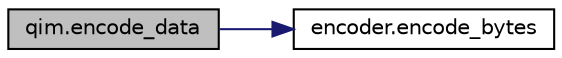 digraph "qim.encode_data"
{
 // INTERACTIVE_SVG=YES
 // LATEX_PDF_SIZE
  edge [fontname="Helvetica",fontsize="10",labelfontname="Helvetica",labelfontsize="10"];
  node [fontname="Helvetica",fontsize="10",shape=record];
  rankdir="LR";
  Node1 [label="qim.encode_data",height=0.2,width=0.4,color="black", fillcolor="grey75", style="filled", fontcolor="black",tooltip=" "];
  Node1 -> Node2 [color="midnightblue",fontsize="10",style="solid",fontname="Helvetica"];
  Node2 [label="encoder.encode_bytes",height=0.2,width=0.4,color="black", fillcolor="white", style="filled",URL="$namespaceencoder.html#aba8ced14b0f536cf45bf10415dcee4ad",tooltip=" "];
}
